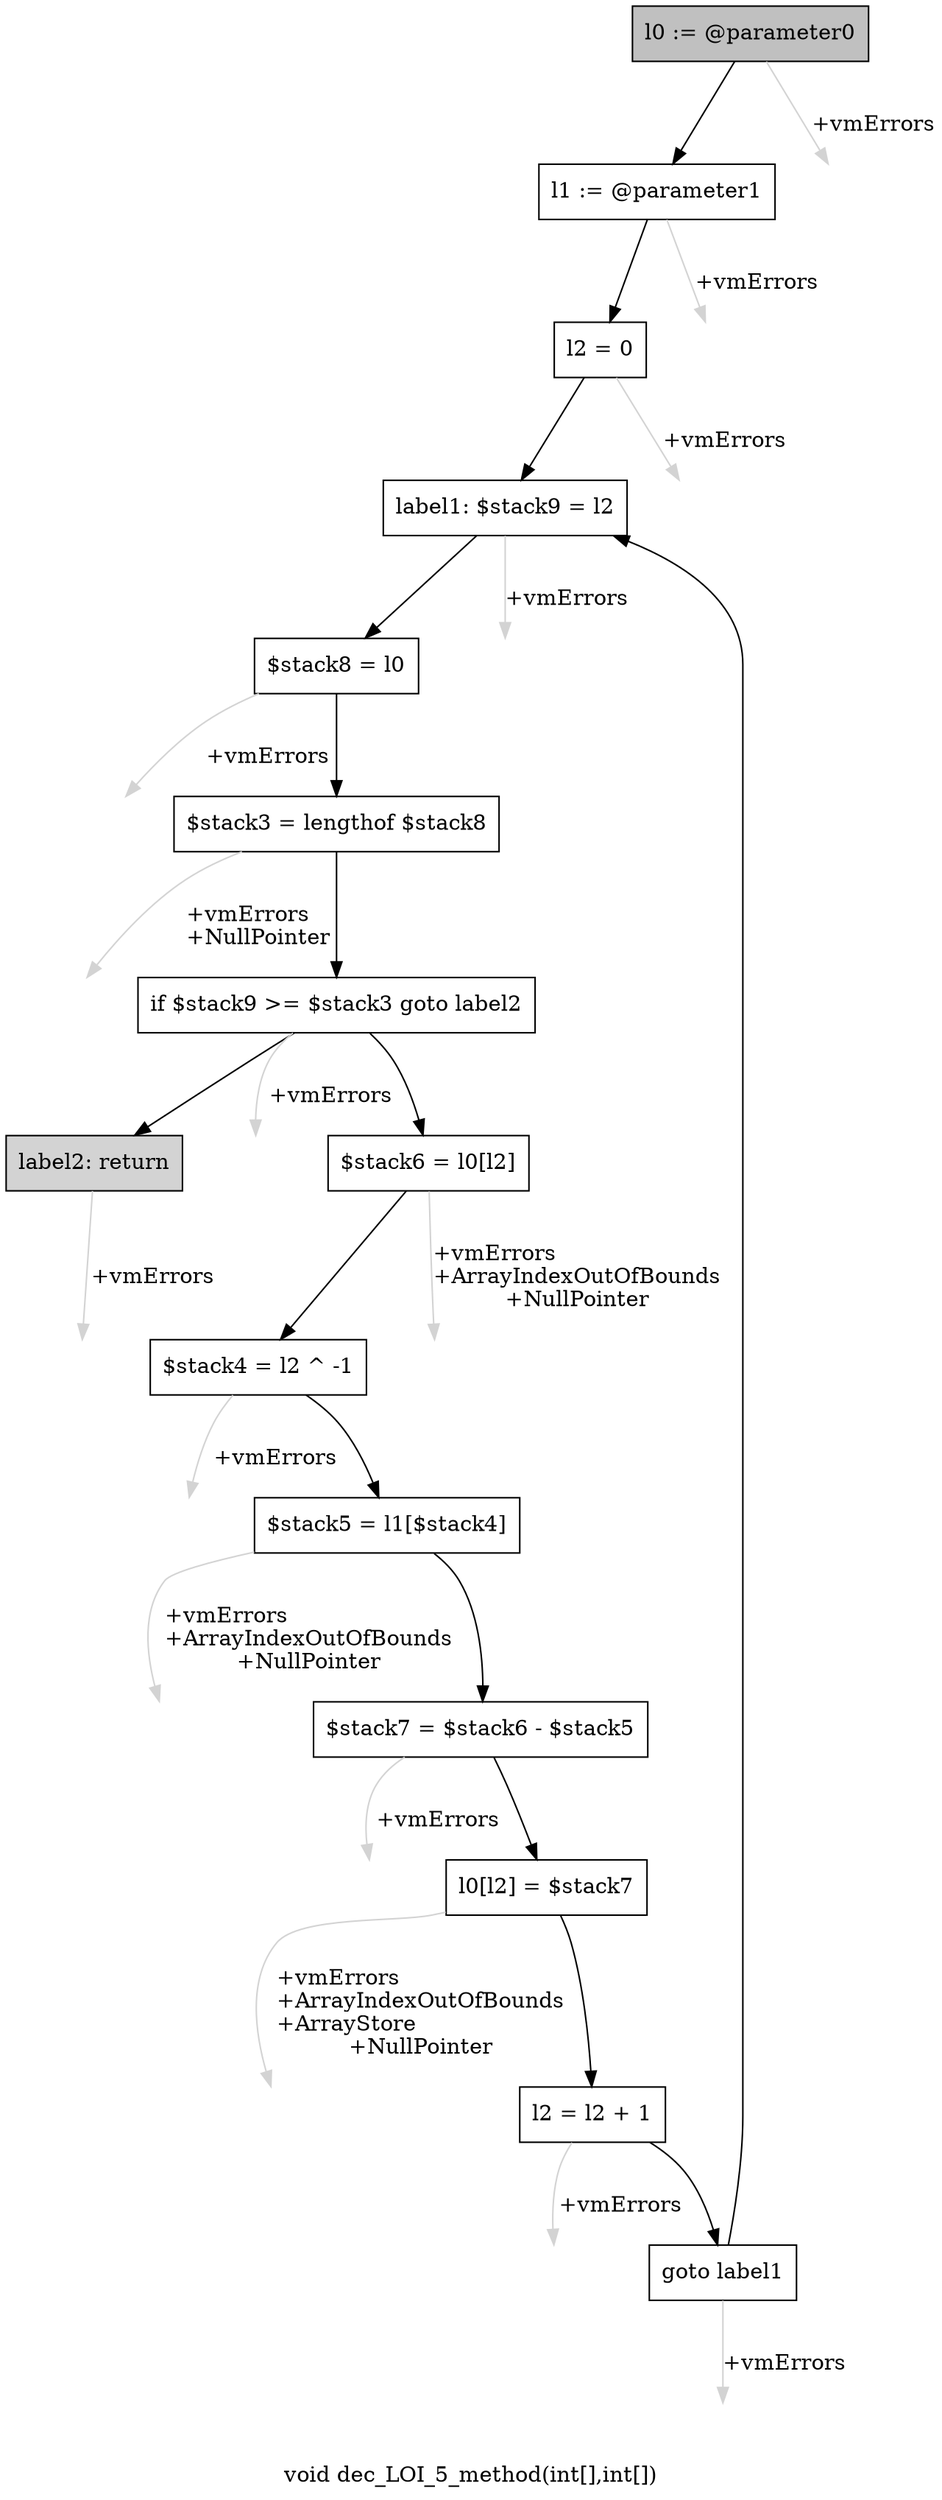 digraph "void dec_LOI_5_method(int[],int[])" {
    label="void dec_LOI_5_method(int[],int[])";
    node [shape=box];
    "0" [style=filled,fillcolor=gray,label="l0 := @parameter0",];
    "1" [label="l1 := @parameter1",];
    "0"->"1" [color=black,];
    "15" [style=invis,label="Esc",];
    "0"->"15" [color=lightgray,label="\l+vmErrors",];
    "2" [label="l2 = 0",];
    "1"->"2" [color=black,];
    "16" [style=invis,label="Esc",];
    "1"->"16" [color=lightgray,label="\l+vmErrors",];
    "3" [label="label1: $stack9 = l2",];
    "2"->"3" [color=black,];
    "17" [style=invis,label="Esc",];
    "2"->"17" [color=lightgray,label="\l+vmErrors",];
    "4" [label="$stack8 = l0",];
    "3"->"4" [color=black,];
    "18" [style=invis,label="Esc",];
    "3"->"18" [color=lightgray,label="\l+vmErrors",];
    "5" [label="$stack3 = lengthof $stack8",];
    "4"->"5" [color=black,];
    "19" [style=invis,label="Esc",];
    "4"->"19" [color=lightgray,label="\l+vmErrors",];
    "6" [label="if $stack9 >= $stack3 goto label2",];
    "5"->"6" [color=black,];
    "20" [style=invis,label="Esc",];
    "5"->"20" [color=lightgray,label="\l+vmErrors\l+NullPointer",];
    "7" [label="$stack6 = l0[l2]",];
    "6"->"7" [color=black,];
    "14" [style=filled,fillcolor=lightgray,label="label2: return",];
    "6"->"14" [color=black,];
    "21" [style=invis,label="Esc",];
    "6"->"21" [color=lightgray,label="\l+vmErrors",];
    "8" [label="$stack4 = l2 ^ -1",];
    "7"->"8" [color=black,];
    "22" [style=invis,label="Esc",];
    "7"->"22" [color=lightgray,label="\l+vmErrors\l+ArrayIndexOutOfBounds\l+NullPointer",];
    "9" [label="$stack5 = l1[$stack4]",];
    "8"->"9" [color=black,];
    "23" [style=invis,label="Esc",];
    "8"->"23" [color=lightgray,label="\l+vmErrors",];
    "10" [label="$stack7 = $stack6 - $stack5",];
    "9"->"10" [color=black,];
    "24" [style=invis,label="Esc",];
    "9"->"24" [color=lightgray,label="\l+vmErrors\l+ArrayIndexOutOfBounds\l+NullPointer",];
    "11" [label="l0[l2] = $stack7",];
    "10"->"11" [color=black,];
    "25" [style=invis,label="Esc",];
    "10"->"25" [color=lightgray,label="\l+vmErrors",];
    "12" [label="l2 = l2 + 1",];
    "11"->"12" [color=black,];
    "26" [style=invis,label="Esc",];
    "11"->"26" [color=lightgray,label="\l+vmErrors\l+ArrayIndexOutOfBounds\l+ArrayStore\l+NullPointer",];
    "13" [label="goto label1",];
    "12"->"13" [color=black,];
    "27" [style=invis,label="Esc",];
    "12"->"27" [color=lightgray,label="\l+vmErrors",];
    "13"->"3" [color=black,];
    "28" [style=invis,label="Esc",];
    "13"->"28" [color=lightgray,label="\l+vmErrors",];
    "29" [style=invis,label="Esc",];
    "14"->"29" [color=lightgray,label="\l+vmErrors",];
}
